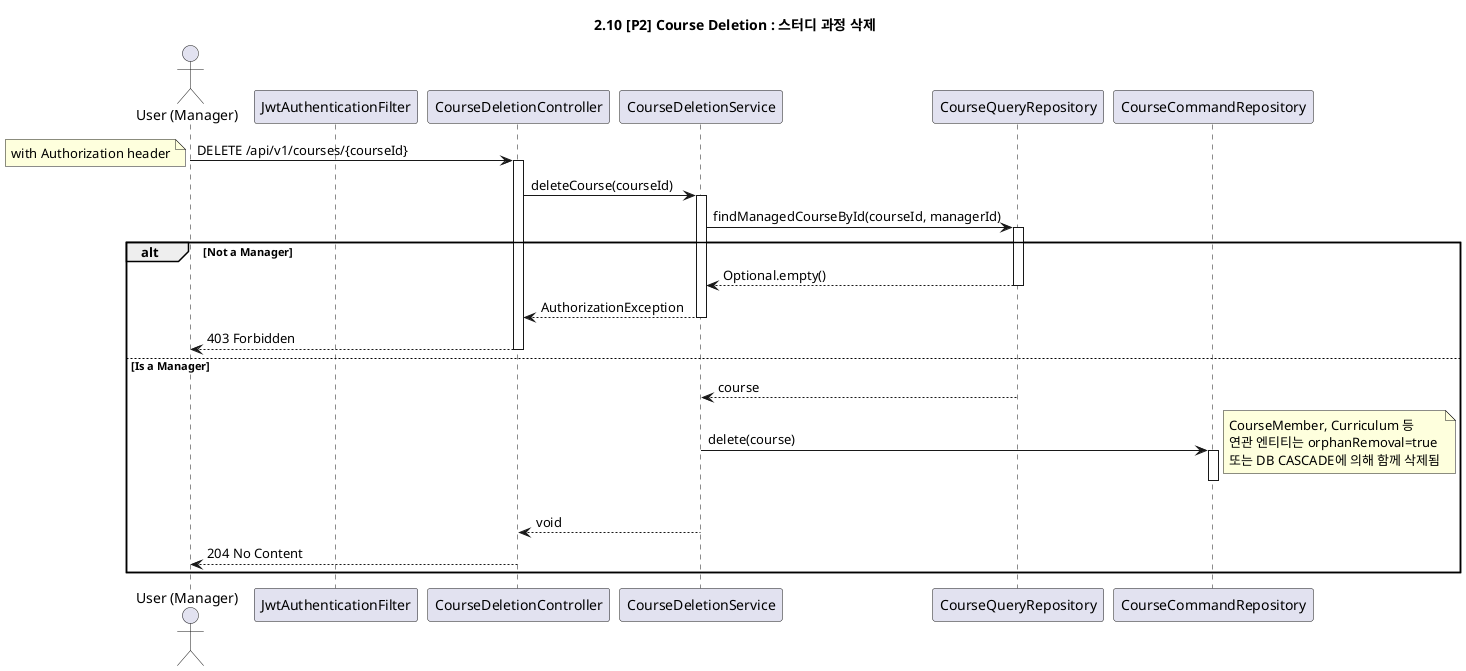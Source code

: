 @startuml

title 2.10 [P2] Course Deletion : 스터디 과정 삭제

actor "User (Manager)" as User
participant "JwtAuthenticationFilter" as Filter
participant "CourseDeletionController" as Controller
participant "CourseDeletionService" as AppService
participant "CourseQueryRepository" as QueryRepo
participant "CourseCommandRepository" as CommandRepo

User -> Controller: DELETE /api/v1/courses/{courseId}
note left: with Authorization header
activate Controller

Controller -> AppService: deleteCourse(courseId)
activate AppService

AppService -> QueryRepo: findManagedCourseById(courseId, managerId)
activate QueryRepo
alt Not a Manager
    QueryRepo --> AppService: Optional.empty()
    deactivate QueryRepo
    AppService --> Controller: AuthorizationException
    deactivate AppService
    Controller --> User: 403 Forbidden
    deactivate Controller
else Is a Manager
    QueryRepo --> AppService: course
    deactivate QueryRepo

    AppService -> CommandRepo: delete(course)
    activate CommandRepo
    note right: CourseMember, Curriculum 등\n연관 엔티티는 orphanRemoval=true\n또는 DB CASCADE에 의해 함께 삭제됨
    deactivate CommandRepo

    AppService --> Controller: void
    deactivate AppService

    Controller --> User: 204 No Content
    deactivate Controller
end

@enduml
